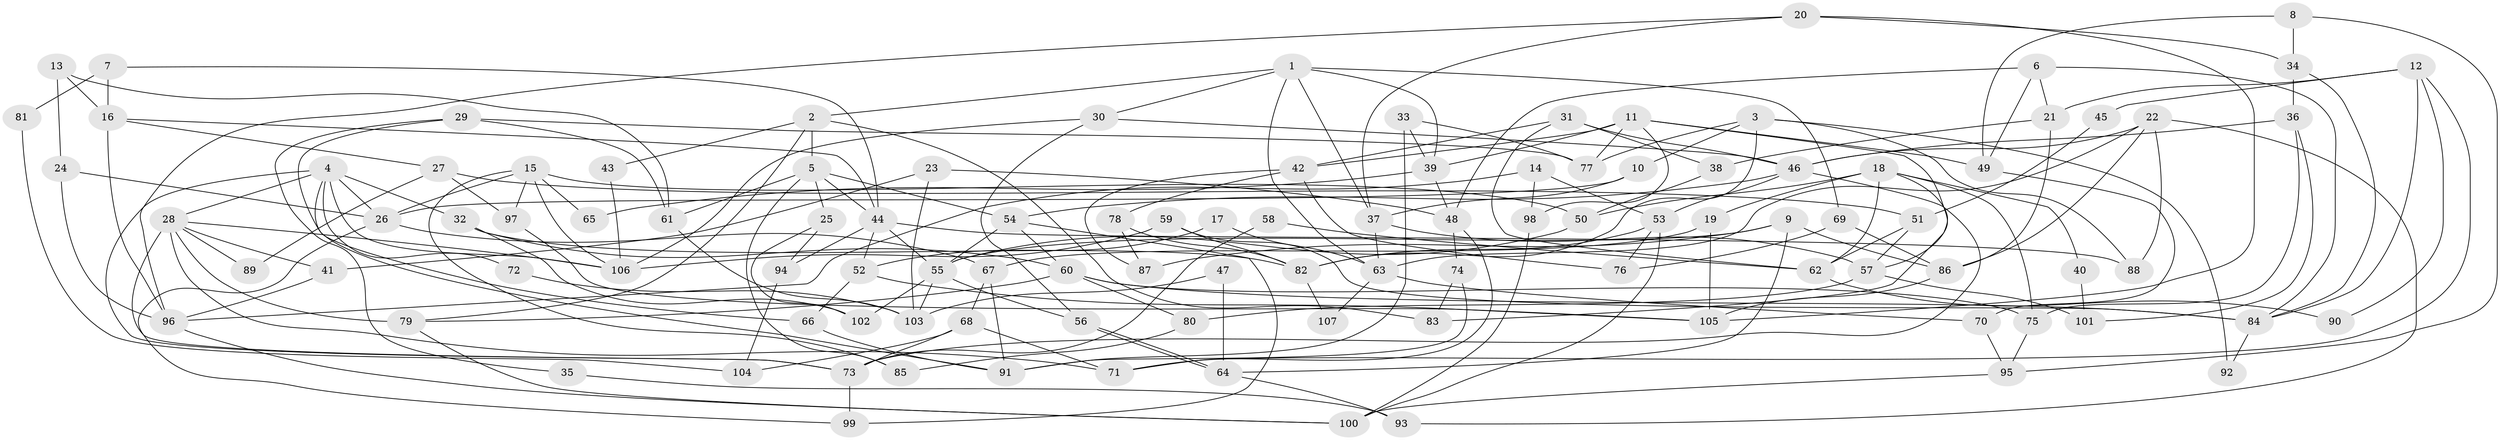 // Generated by graph-tools (version 1.1) at 2025/01/03/09/25 03:01:58]
// undirected, 107 vertices, 214 edges
graph export_dot {
graph [start="1"]
  node [color=gray90,style=filled];
  1;
  2;
  3;
  4;
  5;
  6;
  7;
  8;
  9;
  10;
  11;
  12;
  13;
  14;
  15;
  16;
  17;
  18;
  19;
  20;
  21;
  22;
  23;
  24;
  25;
  26;
  27;
  28;
  29;
  30;
  31;
  32;
  33;
  34;
  35;
  36;
  37;
  38;
  39;
  40;
  41;
  42;
  43;
  44;
  45;
  46;
  47;
  48;
  49;
  50;
  51;
  52;
  53;
  54;
  55;
  56;
  57;
  58;
  59;
  60;
  61;
  62;
  63;
  64;
  65;
  66;
  67;
  68;
  69;
  70;
  71;
  72;
  73;
  74;
  75;
  76;
  77;
  78;
  79;
  80;
  81;
  82;
  83;
  84;
  85;
  86;
  87;
  88;
  89;
  90;
  91;
  92;
  93;
  94;
  95;
  96;
  97;
  98;
  99;
  100;
  101;
  102;
  103;
  104;
  105;
  106;
  107;
  1 -- 63;
  1 -- 30;
  1 -- 2;
  1 -- 37;
  1 -- 39;
  1 -- 69;
  2 -- 79;
  2 -- 5;
  2 -- 43;
  2 -- 83;
  3 -- 77;
  3 -- 82;
  3 -- 10;
  3 -- 88;
  3 -- 92;
  4 -- 106;
  4 -- 28;
  4 -- 26;
  4 -- 32;
  4 -- 66;
  4 -- 72;
  4 -- 73;
  5 -- 54;
  5 -- 25;
  5 -- 44;
  5 -- 61;
  5 -- 85;
  6 -- 48;
  6 -- 21;
  6 -- 49;
  6 -- 84;
  7 -- 16;
  7 -- 44;
  7 -- 81;
  8 -- 95;
  8 -- 34;
  8 -- 49;
  9 -- 55;
  9 -- 86;
  9 -- 64;
  9 -- 87;
  10 -- 37;
  10 -- 26;
  11 -- 39;
  11 -- 49;
  11 -- 42;
  11 -- 57;
  11 -- 77;
  11 -- 98;
  12 -- 84;
  12 -- 21;
  12 -- 45;
  12 -- 71;
  12 -- 90;
  13 -- 61;
  13 -- 16;
  13 -- 24;
  14 -- 96;
  14 -- 53;
  14 -- 98;
  15 -- 106;
  15 -- 26;
  15 -- 50;
  15 -- 65;
  15 -- 85;
  15 -- 97;
  16 -- 44;
  16 -- 96;
  16 -- 27;
  17 -- 52;
  17 -- 63;
  18 -- 19;
  18 -- 50;
  18 -- 40;
  18 -- 62;
  18 -- 75;
  18 -- 83;
  19 -- 105;
  19 -- 67;
  20 -- 96;
  20 -- 34;
  20 -- 37;
  20 -- 105;
  21 -- 86;
  21 -- 38;
  22 -- 46;
  22 -- 63;
  22 -- 86;
  22 -- 88;
  22 -- 93;
  23 -- 41;
  23 -- 48;
  23 -- 103;
  24 -- 26;
  24 -- 96;
  25 -- 102;
  25 -- 94;
  26 -- 67;
  26 -- 99;
  27 -- 51;
  27 -- 89;
  27 -- 97;
  28 -- 79;
  28 -- 73;
  28 -- 41;
  28 -- 71;
  28 -- 89;
  28 -- 106;
  29 -- 61;
  29 -- 91;
  29 -- 35;
  29 -- 77;
  30 -- 46;
  30 -- 106;
  30 -- 56;
  31 -- 46;
  31 -- 42;
  31 -- 38;
  31 -- 62;
  32 -- 60;
  32 -- 82;
  32 -- 102;
  33 -- 39;
  33 -- 77;
  33 -- 91;
  34 -- 36;
  34 -- 84;
  35 -- 93;
  36 -- 46;
  36 -- 75;
  36 -- 101;
  37 -- 57;
  37 -- 63;
  38 -- 50;
  39 -- 48;
  39 -- 65;
  40 -- 101;
  41 -- 96;
  42 -- 87;
  42 -- 76;
  42 -- 78;
  43 -- 106;
  44 -- 88;
  44 -- 52;
  44 -- 55;
  44 -- 94;
  45 -- 51;
  46 -- 73;
  46 -- 54;
  46 -- 53;
  47 -- 64;
  47 -- 103;
  48 -- 74;
  48 -- 71;
  49 -- 70;
  50 -- 55;
  51 -- 57;
  51 -- 62;
  52 -- 105;
  52 -- 66;
  53 -- 76;
  53 -- 82;
  53 -- 100;
  54 -- 55;
  54 -- 99;
  54 -- 60;
  55 -- 56;
  55 -- 102;
  55 -- 103;
  56 -- 64;
  56 -- 64;
  57 -- 80;
  57 -- 101;
  58 -- 62;
  58 -- 73;
  59 -- 84;
  59 -- 82;
  59 -- 106;
  60 -- 80;
  60 -- 75;
  60 -- 79;
  60 -- 84;
  61 -- 103;
  62 -- 90;
  63 -- 70;
  63 -- 107;
  64 -- 93;
  66 -- 91;
  67 -- 91;
  67 -- 68;
  68 -- 71;
  68 -- 73;
  68 -- 104;
  69 -- 86;
  69 -- 76;
  70 -- 95;
  72 -- 103;
  73 -- 99;
  74 -- 91;
  74 -- 83;
  75 -- 95;
  78 -- 82;
  78 -- 87;
  79 -- 100;
  80 -- 85;
  81 -- 104;
  82 -- 107;
  84 -- 92;
  86 -- 105;
  94 -- 104;
  95 -- 100;
  96 -- 100;
  97 -- 105;
  98 -- 100;
}
